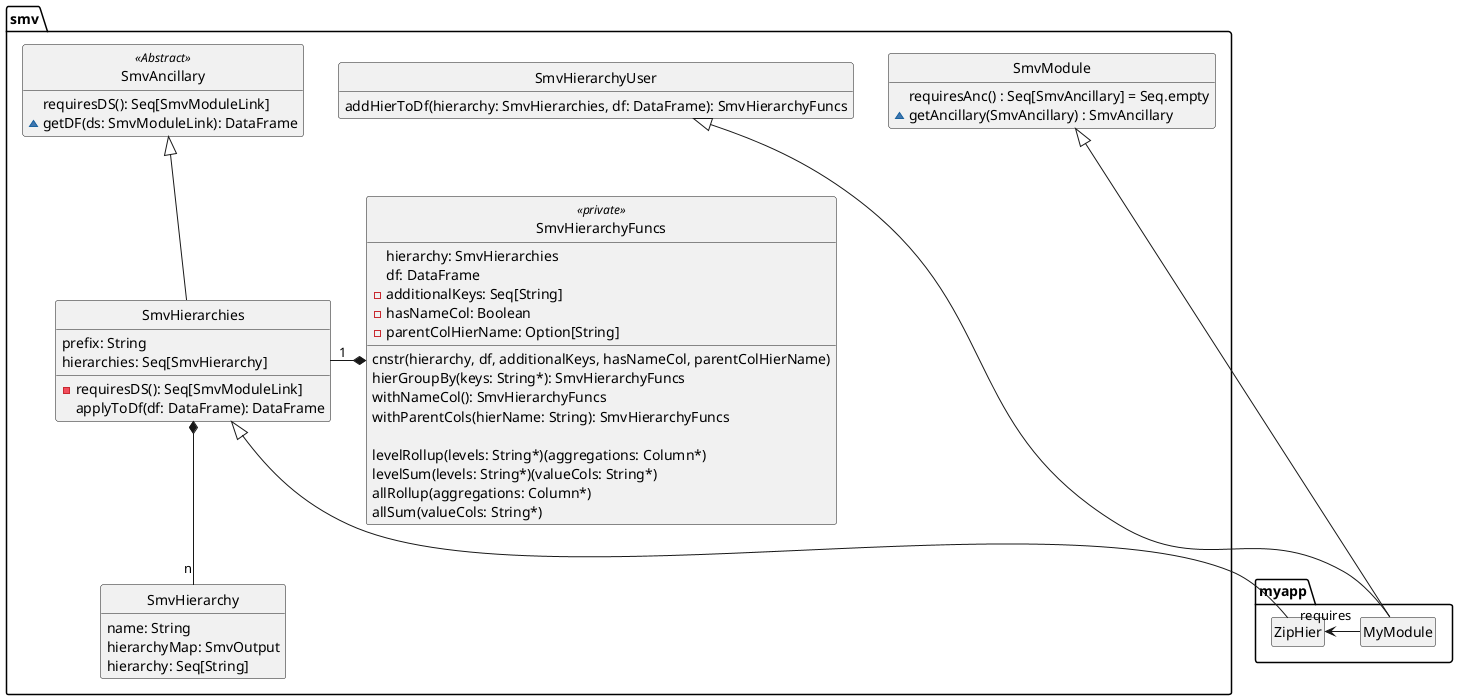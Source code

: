 @startuml
hide empty methods
hide empty fields
hide circle

namespace smv {
  class SmvAncillary <<Abstract>> {
    requiresDS(): Seq[SmvModuleLink]
    ~getDF(ds: SmvModuleLink): DataFrame
  }

  class SmvHierarchy {
    name: String
    hierarchyMap: SmvOutput
    hierarchy: Seq[String]
  }

  class SmvHierarchies extends SmvAncillary {
    prefix: String
    hierarchies: Seq[SmvHierarchy]
    -requiresDS(): Seq[SmvModuleLink]
    applyToDf(df: DataFrame): DataFrame
  }

  class SmvHierarchyFuncs <<private>> {
    hierarchy: SmvHierarchies
    df: DataFrame
    - additionalKeys: Seq[String]
    - hasNameCol: Boolean
    - parentColHierName: Option[String]

    cnstr(hierarchy, df, additionalKeys, hasNameCol, parentColHierName)
    hierGroupBy(keys: String*): SmvHierarchyFuncs
    withNameCol(): SmvHierarchyFuncs
    withParentCols(hierName: String): SmvHierarchyFuncs

    levelRollup(levels: String*)(aggregations: Column*)
    levelSum(levels: String*)(valueCols: String*)
    allRollup(aggregations: Column*)
    allSum(valueCols: String*)
  }

  class SmvHierarchyUser {
    addHierToDf(hierarchy: SmvHierarchies, df: DataFrame): SmvHierarchyFuncs
  }

  class SmvModule {
    requiresAnc() : Seq[SmvAncillary] = Seq.empty
    ~getAncillary(SmvAncillary) : SmvAncillary
  }

  SmvHierarchyFuncs *-L- "1" SmvHierarchies
  SmvHierarchies *-- "n" SmvHierarchy
}

namespace myapp {
  class ZipHier extends smv.SmvHierarchies
  class MyModule extends smv.SmvHierarchyUser
  class MyModule extends smv.SmvModule

  MyModule -L-> "requires" ZipHier
}

@enduml
